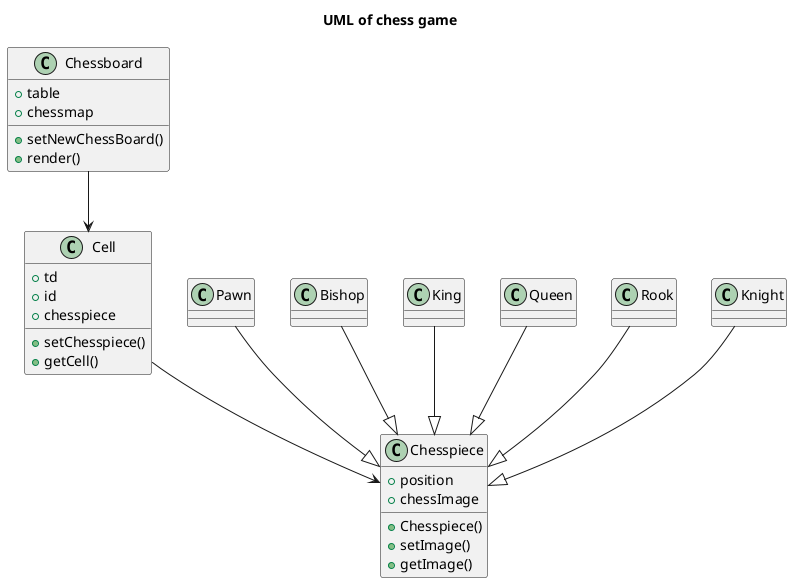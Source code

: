 @startuml Application use cases diagram
skinparam actorStyle awesome
title UML of chess game

class Chessboard{
    + table
    + chessmap

    + setNewChessBoard()
    + render()

}

class Cell{
    + td
    + id
    + chesspiece
    
    + setChesspiece()
    + getCell()

}

class Chesspiece{
    + position
    + chessImage

    + Chesspiece()
    + setImage()
    + getImage()

}

class Pawn{

}

class Bishop{

}

class King{

}

class Queen{

}

class Rook{

}

class Knight{

}


Pawn --|> Chesspiece
Bishop --|> Chesspiece
King --|> Chesspiece
Queen --|> Chesspiece
Rook --|> Chesspiece
Knight --|> Chesspiece


Chessboard --> Cell
Cell --> Chesspiece



